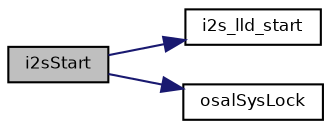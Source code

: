 digraph "i2sStart"
{
  bgcolor="transparent";
  edge [fontname="Helvetica",fontsize="8",labelfontname="Helvetica",labelfontsize="8"];
  node [fontname="Helvetica",fontsize="8",shape=record];
  rankdir="LR";
  Node4 [label="i2sStart",height=0.2,width=0.4,color="black", fillcolor="grey75", style="filled", fontcolor="black"];
  Node4 -> Node5 [color="midnightblue",fontsize="8",style="solid",fontname="Helvetica"];
  Node5 [label="i2s_lld_start",height=0.2,width=0.4,color="black",URL="$group___i2_s.html#gac29220167e0419922766bbeae8a8c5e6",tooltip="Configures and activates the I2S peripheral. "];
  Node4 -> Node6 [color="midnightblue",fontsize="8",style="solid",fontname="Helvetica"];
  Node6 [label="osalSysLock",height=0.2,width=0.4,color="black",URL="$group___o_s_a_l.html#ga0cb5e528b0114b4ca61c2eb65a0515fa",tooltip="Enters a critical zone from thread context. "];
}
